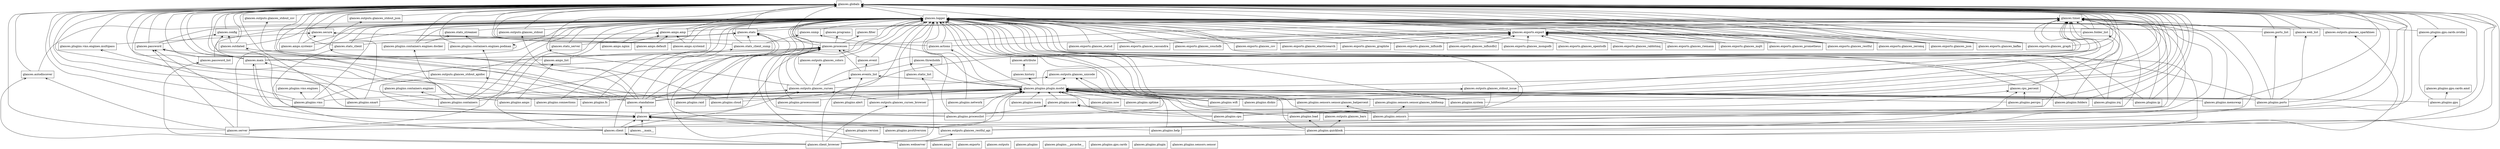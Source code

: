 digraph "packages_Glances" {
rankdir=BT
charset="utf-8"
"glances" [color="black", label=<glances>, shape="box", style="solid"];
"glances.__main__" [color="black", label=<glances.__main__>, shape="box", style="solid"];
"glances.actions" [color="black", label=<glances.actions>, shape="box", style="solid"];
"glances.amps" [color="black", label=<glances.amps>, shape="box", style="solid"];
"glances.amps.amp" [color="black", label=<glances.amps.amp>, shape="box", style="solid"];
"glances.amps.default" [color="black", label=<glances.amps.default>, shape="box", style="solid"];
"glances.amps.nginx" [color="black", label=<glances.amps.nginx>, shape="box", style="solid"];
"glances.amps.systemd" [color="black", label=<glances.amps.systemd>, shape="box", style="solid"];
"glances.amps.systemv" [color="black", label=<glances.amps.systemv>, shape="box", style="solid"];
"glances.amps_list" [color="black", label=<glances.amps_list>, shape="box", style="solid"];
"glances.attribute" [color="black", label=<glances.attribute>, shape="box", style="solid"];
"glances.autodiscover" [color="black", label=<glances.autodiscover>, shape="box", style="solid"];
"glances.client" [color="black", label=<glances.client>, shape="box", style="solid"];
"glances.client_browser" [color="black", label=<glances.client_browser>, shape="box", style="solid"];
"glances.config" [color="black", label=<glances.config>, shape="box", style="solid"];
"glances.cpu_percent" [color="black", label=<glances.cpu_percent>, shape="box", style="solid"];
"glances.event" [color="black", label=<glances.event>, shape="box", style="solid"];
"glances.events_list" [color="black", label=<glances.events_list>, shape="box", style="solid"];
"glances.exports" [color="black", label=<glances.exports>, shape="box", style="solid"];
"glances.exports.export" [color="black", label=<glances.exports.export>, shape="box", style="solid"];
"glances.exports.glances_cassandra" [color="black", label=<glances.exports.glances_cassandra>, shape="box", style="solid"];
"glances.exports.glances_couchdb" [color="black", label=<glances.exports.glances_couchdb>, shape="box", style="solid"];
"glances.exports.glances_csv" [color="black", label=<glances.exports.glances_csv>, shape="box", style="solid"];
"glances.exports.glances_elasticsearch" [color="black", label=<glances.exports.glances_elasticsearch>, shape="box", style="solid"];
"glances.exports.glances_graph" [color="black", label=<glances.exports.glances_graph>, shape="box", style="solid"];
"glances.exports.glances_graphite" [color="black", label=<glances.exports.glances_graphite>, shape="box", style="solid"];
"glances.exports.glances_influxdb" [color="black", label=<glances.exports.glances_influxdb>, shape="box", style="solid"];
"glances.exports.glances_influxdb2" [color="black", label=<glances.exports.glances_influxdb2>, shape="box", style="solid"];
"glances.exports.glances_json" [color="black", label=<glances.exports.glances_json>, shape="box", style="solid"];
"glances.exports.glances_kafka" [color="black", label=<glances.exports.glances_kafka>, shape="box", style="solid"];
"glances.exports.glances_mongodb" [color="black", label=<glances.exports.glances_mongodb>, shape="box", style="solid"];
"glances.exports.glances_mqtt" [color="black", label=<glances.exports.glances_mqtt>, shape="box", style="solid"];
"glances.exports.glances_opentsdb" [color="black", label=<glances.exports.glances_opentsdb>, shape="box", style="solid"];
"glances.exports.glances_prometheus" [color="black", label=<glances.exports.glances_prometheus>, shape="box", style="solid"];
"glances.exports.glances_rabbitmq" [color="black", label=<glances.exports.glances_rabbitmq>, shape="box", style="solid"];
"glances.exports.glances_restful" [color="black", label=<glances.exports.glances_restful>, shape="box", style="solid"];
"glances.exports.glances_riemann" [color="black", label=<glances.exports.glances_riemann>, shape="box", style="solid"];
"glances.exports.glances_statsd" [color="black", label=<glances.exports.glances_statsd>, shape="box", style="solid"];
"glances.exports.glances_zeromq" [color="black", label=<glances.exports.glances_zeromq>, shape="box", style="solid"];
"glances.filter" [color="black", label=<glances.filter>, shape="box", style="solid"];
"glances.folder_list" [color="black", label=<glances.folder_list>, shape="box", style="solid"];
"glances.globals" [color="black", label=<glances.globals>, shape="box", style="solid"];
"glances.history" [color="black", label=<glances.history>, shape="box", style="solid"];
"glances.logger" [color="black", label=<glances.logger>, shape="box", style="solid"];
"glances.main" [color="black", label=<glances.main>, shape="box", style="solid"];
"glances.outdated" [color="black", label=<glances.outdated>, shape="box", style="solid"];
"glances.outputs" [color="black", label=<glances.outputs>, shape="box", style="solid"];
"glances.outputs.glances_bars" [color="black", label=<glances.outputs.glances_bars>, shape="box", style="solid"];
"glances.outputs.glances_colors" [color="black", label=<glances.outputs.glances_colors>, shape="box", style="solid"];
"glances.outputs.glances_curses" [color="black", label=<glances.outputs.glances_curses>, shape="box", style="solid"];
"glances.outputs.glances_curses_browser" [color="black", label=<glances.outputs.glances_curses_browser>, shape="box", style="solid"];
"glances.outputs.glances_restful_api" [color="black", label=<glances.outputs.glances_restful_api>, shape="box", style="solid"];
"glances.outputs.glances_sparklines" [color="black", label=<glances.outputs.glances_sparklines>, shape="box", style="solid"];
"glances.outputs.glances_stdout" [color="black", label=<glances.outputs.glances_stdout>, shape="box", style="solid"];
"glances.outputs.glances_stdout_apidoc" [color="black", label=<glances.outputs.glances_stdout_apidoc>, shape="box", style="solid"];
"glances.outputs.glances_stdout_csv" [color="black", label=<glances.outputs.glances_stdout_csv>, shape="box", style="solid"];
"glances.outputs.glances_stdout_issue" [color="black", label=<glances.outputs.glances_stdout_issue>, shape="box", style="solid"];
"glances.outputs.glances_stdout_json" [color="black", label=<glances.outputs.glances_stdout_json>, shape="box", style="solid"];
"glances.outputs.glances_unicode" [color="black", label=<glances.outputs.glances_unicode>, shape="box", style="solid"];
"glances.password" [color="black", label=<glances.password>, shape="box", style="solid"];
"glances.password_list" [color="black", label=<glances.password_list>, shape="box", style="solid"];
"glances.plugins" [color="black", label=<glances.plugins>, shape="box", style="solid"];
"glances.plugins.__pycache__" [color="black", label=<glances.plugins.__pycache__>, shape="box", style="solid"];
"glances.plugins.alert" [color="black", label=<glances.plugins.alert>, shape="box", style="solid"];
"glances.plugins.amps" [color="black", label=<glances.plugins.amps>, shape="box", style="solid"];
"glances.plugins.cloud" [color="black", label=<glances.plugins.cloud>, shape="box", style="solid"];
"glances.plugins.connections" [color="black", label=<glances.plugins.connections>, shape="box", style="solid"];
"glances.plugins.containers" [color="black", label=<glances.plugins.containers>, shape="box", style="solid"];
"glances.plugins.containers.engines" [color="black", label=<glances.plugins.containers.engines>, shape="box", style="solid"];
"glances.plugins.containers.engines.docker" [color="black", label=<glances.plugins.containers.engines.docker>, shape="box", style="solid"];
"glances.plugins.containers.engines.podman" [color="black", label=<glances.plugins.containers.engines.podman>, shape="box", style="solid"];
"glances.plugins.core" [color="black", label=<glances.plugins.core>, shape="box", style="solid"];
"glances.plugins.cpu" [color="black", label=<glances.plugins.cpu>, shape="box", style="solid"];
"glances.plugins.diskio" [color="black", label=<glances.plugins.diskio>, shape="box", style="solid"];
"glances.plugins.folders" [color="black", label=<glances.plugins.folders>, shape="box", style="solid"];
"glances.plugins.fs" [color="black", label=<glances.plugins.fs>, shape="box", style="solid"];
"glances.plugins.gpu" [color="black", label=<glances.plugins.gpu>, shape="box", style="solid"];
"glances.plugins.gpu.cards" [color="black", label=<glances.plugins.gpu.cards>, shape="box", style="solid"];
"glances.plugins.gpu.cards.amd" [color="black", label=<glances.plugins.gpu.cards.amd>, shape="box", style="solid"];
"glances.plugins.gpu.cards.nvidia" [color="black", label=<glances.plugins.gpu.cards.nvidia>, shape="box", style="solid"];
"glances.plugins.help" [color="black", label=<glances.plugins.help>, shape="box", style="solid"];
"glances.plugins.ip" [color="black", label=<glances.plugins.ip>, shape="box", style="solid"];
"glances.plugins.irq" [color="black", label=<glances.plugins.irq>, shape="box", style="solid"];
"glances.plugins.load" [color="black", label=<glances.plugins.load>, shape="box", style="solid"];
"glances.plugins.mem" [color="black", label=<glances.plugins.mem>, shape="box", style="solid"];
"glances.plugins.memswap" [color="black", label=<glances.plugins.memswap>, shape="box", style="solid"];
"glances.plugins.network" [color="black", label=<glances.plugins.network>, shape="box", style="solid"];
"glances.plugins.now" [color="black", label=<glances.plugins.now>, shape="box", style="solid"];
"glances.plugins.percpu" [color="black", label=<glances.plugins.percpu>, shape="box", style="solid"];
"glances.plugins.plugin" [color="black", label=<glances.plugins.plugin>, shape="box", style="solid"];
"glances.plugins.plugin.model" [color="black", label=<glances.plugins.plugin.model>, shape="box", style="solid"];
"glances.plugins.ports" [color="black", label=<glances.plugins.ports>, shape="box", style="solid"];
"glances.plugins.processcount" [color="black", label=<glances.plugins.processcount>, shape="box", style="solid"];
"glances.plugins.processlist" [color="black", label=<glances.plugins.processlist>, shape="box", style="solid"];
"glances.plugins.psutilversion" [color="black", label=<glances.plugins.psutilversion>, shape="box", style="solid"];
"glances.plugins.quicklook" [color="black", label=<glances.plugins.quicklook>, shape="box", style="solid"];
"glances.plugins.raid" [color="black", label=<glances.plugins.raid>, shape="box", style="solid"];
"glances.plugins.sensors" [color="black", label=<glances.plugins.sensors>, shape="box", style="solid"];
"glances.plugins.sensors.sensor" [color="black", label=<glances.plugins.sensors.sensor>, shape="box", style="solid"];
"glances.plugins.sensors.sensor.glances_batpercent" [color="black", label=<glances.plugins.sensors.sensor.glances_batpercent>, shape="box", style="solid"];
"glances.plugins.sensors.sensor.glances_hddtemp" [color="black", label=<glances.plugins.sensors.sensor.glances_hddtemp>, shape="box", style="solid"];
"glances.plugins.smart" [color="black", label=<glances.plugins.smart>, shape="box", style="solid"];
"glances.plugins.system" [color="black", label=<glances.plugins.system>, shape="box", style="solid"];
"glances.plugins.uptime" [color="black", label=<glances.plugins.uptime>, shape="box", style="solid"];
"glances.plugins.version" [color="black", label=<glances.plugins.version>, shape="box", style="solid"];
"glances.plugins.vms" [color="black", label=<glances.plugins.vms>, shape="box", style="solid"];
"glances.plugins.vms.engines" [color="black", label=<glances.plugins.vms.engines>, shape="box", style="solid"];
"glances.plugins.vms.engines.multipass" [color="black", label=<glances.plugins.vms.engines.multipass>, shape="box", style="solid"];
"glances.plugins.wifi" [color="black", label=<glances.plugins.wifi>, shape="box", style="solid"];
"glances.ports_list" [color="black", label=<glances.ports_list>, shape="box", style="solid"];
"glances.processes" [color="black", label=<glances.processes>, shape="box", style="solid"];
"glances.programs" [color="black", label=<glances.programs>, shape="box", style="solid"];
"glances.secure" [color="black", label=<glances.secure>, shape="box", style="solid"];
"glances.server" [color="black", label=<glances.server>, shape="box", style="solid"];
"glances.snmp" [color="black", label=<glances.snmp>, shape="box", style="solid"];
"glances.standalone" [color="black", label=<glances.standalone>, shape="box", style="solid"];
"glances.static_list" [color="black", label=<glances.static_list>, shape="box", style="solid"];
"glances.stats" [color="black", label=<glances.stats>, shape="box", style="solid"];
"glances.stats_client" [color="black", label=<glances.stats_client>, shape="box", style="solid"];
"glances.stats_client_snmp" [color="black", label=<glances.stats_client_snmp>, shape="box", style="solid"];
"glances.stats_server" [color="black", label=<glances.stats_server>, shape="box", style="solid"];
"glances.stats_streamer" [color="black", label=<glances.stats_streamer>, shape="box", style="solid"];
"glances.thresholds" [color="black", label=<glances.thresholds>, shape="box", style="solid"];
"glances.timer" [color="black", label=<glances.timer>, shape="box", style="solid"];
"glances.web_list" [color="black", label=<glances.web_list>, shape="box", style="solid"];
"glances.webserver" [color="black", label=<glances.webserver>, shape="box", style="solid"];
"glances" -> "glances.logger" [arrowhead="open", arrowtail="none"];
"glances" -> "glances.main" [arrowhead="open", arrowtail="none"];
"glances" -> "glances.standalone" [arrowhead="open", arrowtail="none"];
"glances" -> "glances.timer" [arrowhead="open", arrowtail="none"];
"glances.__main__" -> "glances" [arrowhead="open", arrowtail="none"];
"glances.actions" -> "glances.logger" [arrowhead="open", arrowtail="none"];
"glances.actions" -> "glances.secure" [arrowhead="open", arrowtail="none"];
"glances.actions" -> "glances.timer" [arrowhead="open", arrowtail="none"];
"glances.amps.amp" -> "glances.globals" [arrowhead="open", arrowtail="none"];
"glances.amps.amp" -> "glances.logger" [arrowhead="open", arrowtail="none"];
"glances.amps.amp" -> "glances.timer" [arrowhead="open", arrowtail="none"];
"glances.amps.default" -> "glances.amps.amp" [arrowhead="open", arrowtail="none"];
"glances.amps.default" -> "glances.logger" [arrowhead="open", arrowtail="none"];
"glances.amps.default" -> "glances.secure" [arrowhead="open", arrowtail="none"];
"glances.amps.nginx" -> "glances.amps.amp" [arrowhead="open", arrowtail="none"];
"glances.amps.nginx" -> "glances.logger" [arrowhead="open", arrowtail="none"];
"glances.amps.systemd" -> "glances.amps.amp" [arrowhead="open", arrowtail="none"];
"glances.amps.systemd" -> "glances.globals" [arrowhead="open", arrowtail="none"];
"glances.amps.systemd" -> "glances.logger" [arrowhead="open", arrowtail="none"];
"glances.amps.systemv" -> "glances.amps.amp" [arrowhead="open", arrowtail="none"];
"glances.amps.systemv" -> "glances.globals" [arrowhead="open", arrowtail="none"];
"glances.amps.systemv" -> "glances.logger" [arrowhead="open", arrowtail="none"];
"glances.amps.systemv" -> "glances.secure" [arrowhead="open", arrowtail="none"];
"glances.amps_list" -> "glances.globals" [arrowhead="open", arrowtail="none"];
"glances.amps_list" -> "glances.logger" [arrowhead="open", arrowtail="none"];
"glances.amps_list" -> "glances.processes" [arrowhead="open", arrowtail="none"];
"glances.autodiscover" -> "glances.globals" [arrowhead="open", arrowtail="none"];
"glances.autodiscover" -> "glances.logger" [arrowhead="open", arrowtail="none"];
"glances.client" -> "glances" [arrowhead="open", arrowtail="none"];
"glances.client" -> "glances.globals" [arrowhead="open", arrowtail="none"];
"glances.client" -> "glances.logger" [arrowhead="open", arrowtail="none"];
"glances.client" -> "glances.outputs.glances_curses" [arrowhead="open", arrowtail="none"];
"glances.client" -> "glances.stats_client" [arrowhead="open", arrowtail="none"];
"glances.client" -> "glances.stats_client_snmp" [arrowhead="open", arrowtail="none"];
"glances.client" -> "glances.timer" [arrowhead="open", arrowtail="none"];
"glances.client_browser" -> "glances.autodiscover" [arrowhead="open", arrowtail="none"];
"glances.client_browser" -> "glances.client" [arrowhead="open", arrowtail="none"];
"glances.client_browser" -> "glances.globals" [arrowhead="open", arrowtail="none"];
"glances.client_browser" -> "glances.logger" [arrowhead="open", arrowtail="none"];
"glances.client_browser" -> "glances.outputs.glances_curses_browser" [arrowhead="open", arrowtail="none"];
"glances.client_browser" -> "glances.password_list" [arrowhead="open", arrowtail="none"];
"glances.client_browser" -> "glances.static_list" [arrowhead="open", arrowtail="none"];
"glances.config" -> "glances.globals" [arrowhead="open", arrowtail="none"];
"glances.config" -> "glances.logger" [arrowhead="open", arrowtail="none"];
"glances.cpu_percent" -> "glances.logger" [arrowhead="open", arrowtail="none"];
"glances.cpu_percent" -> "glances.timer" [arrowhead="open", arrowtail="none"];
"glances.event" -> "glances.logger" [arrowhead="open", arrowtail="none"];
"glances.event" -> "glances.processes" [arrowhead="open", arrowtail="none"];
"glances.events_list" -> "glances.event" [arrowhead="open", arrowtail="none"];
"glances.events_list" -> "glances.processes" [arrowhead="open", arrowtail="none"];
"glances.events_list" -> "glances.thresholds" [arrowhead="open", arrowtail="none"];
"glances.exports.export" -> "glances.globals" [arrowhead="open", arrowtail="none"];
"glances.exports.export" -> "glances.logger" [arrowhead="open", arrowtail="none"];
"glances.exports.export" -> "glances.timer" [arrowhead="open", arrowtail="none"];
"glances.exports.glances_cassandra" -> "glances.exports.export" [arrowhead="open", arrowtail="none"];
"glances.exports.glances_cassandra" -> "glances.logger" [arrowhead="open", arrowtail="none"];
"glances.exports.glances_couchdb" -> "glances.exports.export" [arrowhead="open", arrowtail="none"];
"glances.exports.glances_couchdb" -> "glances.logger" [arrowhead="open", arrowtail="none"];
"glances.exports.glances_csv" -> "glances.exports.export" [arrowhead="open", arrowtail="none"];
"glances.exports.glances_csv" -> "glances.logger" [arrowhead="open", arrowtail="none"];
"glances.exports.glances_elasticsearch" -> "glances.exports.export" [arrowhead="open", arrowtail="none"];
"glances.exports.glances_elasticsearch" -> "glances.logger" [arrowhead="open", arrowtail="none"];
"glances.exports.glances_graph" -> "glances.exports.export" [arrowhead="open", arrowtail="none"];
"glances.exports.glances_graph" -> "glances.globals" [arrowhead="open", arrowtail="none"];
"glances.exports.glances_graph" -> "glances.logger" [arrowhead="open", arrowtail="none"];
"glances.exports.glances_graph" -> "glances.timer" [arrowhead="open", arrowtail="none"];
"glances.exports.glances_graphite" -> "glances.exports.export" [arrowhead="open", arrowtail="none"];
"glances.exports.glances_graphite" -> "glances.logger" [arrowhead="open", arrowtail="none"];
"glances.exports.glances_influxdb" -> "glances.exports.export" [arrowhead="open", arrowtail="none"];
"glances.exports.glances_influxdb" -> "glances.logger" [arrowhead="open", arrowtail="none"];
"glances.exports.glances_influxdb2" -> "glances.exports.export" [arrowhead="open", arrowtail="none"];
"glances.exports.glances_influxdb2" -> "glances.logger" [arrowhead="open", arrowtail="none"];
"glances.exports.glances_json" -> "glances.exports.export" [arrowhead="open", arrowtail="none"];
"glances.exports.glances_json" -> "glances.globals" [arrowhead="open", arrowtail="none"];
"glances.exports.glances_json" -> "glances.logger" [arrowhead="open", arrowtail="none"];
"glances.exports.glances_kafka" -> "glances.exports.export" [arrowhead="open", arrowtail="none"];
"glances.exports.glances_kafka" -> "glances.globals" [arrowhead="open", arrowtail="none"];
"glances.exports.glances_kafka" -> "glances.logger" [arrowhead="open", arrowtail="none"];
"glances.exports.glances_mongodb" -> "glances.exports.export" [arrowhead="open", arrowtail="none"];
"glances.exports.glances_mongodb" -> "glances.logger" [arrowhead="open", arrowtail="none"];
"glances.exports.glances_mqtt" -> "glances.exports.export" [arrowhead="open", arrowtail="none"];
"glances.exports.glances_mqtt" -> "glances.globals" [arrowhead="open", arrowtail="none"];
"glances.exports.glances_mqtt" -> "glances.logger" [arrowhead="open", arrowtail="none"];
"glances.exports.glances_opentsdb" -> "glances.exports.export" [arrowhead="open", arrowtail="none"];
"glances.exports.glances_opentsdb" -> "glances.logger" [arrowhead="open", arrowtail="none"];
"glances.exports.glances_prometheus" -> "glances.exports.export" [arrowhead="open", arrowtail="none"];
"glances.exports.glances_prometheus" -> "glances.globals" [arrowhead="open", arrowtail="none"];
"glances.exports.glances_prometheus" -> "glances.logger" [arrowhead="open", arrowtail="none"];
"glances.exports.glances_rabbitmq" -> "glances.exports.export" [arrowhead="open", arrowtail="none"];
"glances.exports.glances_rabbitmq" -> "glances.logger" [arrowhead="open", arrowtail="none"];
"glances.exports.glances_restful" -> "glances.exports.export" [arrowhead="open", arrowtail="none"];
"glances.exports.glances_restful" -> "glances.globals" [arrowhead="open", arrowtail="none"];
"glances.exports.glances_restful" -> "glances.logger" [arrowhead="open", arrowtail="none"];
"glances.exports.glances_riemann" -> "glances.exports.export" [arrowhead="open", arrowtail="none"];
"glances.exports.glances_riemann" -> "glances.logger" [arrowhead="open", arrowtail="none"];
"glances.exports.glances_statsd" -> "glances.exports.export" [arrowhead="open", arrowtail="none"];
"glances.exports.glances_statsd" -> "glances.logger" [arrowhead="open", arrowtail="none"];
"glances.exports.glances_zeromq" -> "glances.exports.export" [arrowhead="open", arrowtail="none"];
"glances.exports.glances_zeromq" -> "glances.globals" [arrowhead="open", arrowtail="none"];
"glances.exports.glances_zeromq" -> "glances.logger" [arrowhead="open", arrowtail="none"];
"glances.filter" -> "glances.logger" [arrowhead="open", arrowtail="none"];
"glances.folder_list" -> "glances.globals" [arrowhead="open", arrowtail="none"];
"glances.folder_list" -> "glances.logger" [arrowhead="open", arrowtail="none"];
"glances.folder_list" -> "glances.timer" [arrowhead="open", arrowtail="none"];
"glances.history" -> "glances.attribute" [arrowhead="open", arrowtail="none"];
"glances.logger" -> "glances.globals" [arrowhead="open", arrowtail="none"];
"glances.main" -> "glances" [arrowhead="open", arrowtail="none"];
"glances.main" -> "glances.config" [arrowhead="open", arrowtail="none"];
"glances.main" -> "glances.globals" [arrowhead="open", arrowtail="none"];
"glances.main" -> "glances.logger" [arrowhead="open", arrowtail="none"];
"glances.main" -> "glances.password" [arrowhead="open", arrowtail="none"];
"glances.main" -> "glances.processes" [arrowhead="open", arrowtail="none"];
"glances.outdated" -> "glances" [arrowhead="open", arrowtail="none"];
"glances.outdated" -> "glances.config" [arrowhead="open", arrowtail="none"];
"glances.outdated" -> "glances.globals" [arrowhead="open", arrowtail="none"];
"glances.outdated" -> "glances.logger" [arrowhead="open", arrowtail="none"];
"glances.outputs.glances_colors" -> "glances.logger" [arrowhead="open", arrowtail="none"];
"glances.outputs.glances_curses" -> "glances.events_list" [arrowhead="open", arrowtail="none"];
"glances.outputs.glances_curses" -> "glances.globals" [arrowhead="open", arrowtail="none"];
"glances.outputs.glances_curses" -> "glances.logger" [arrowhead="open", arrowtail="none"];
"glances.outputs.glances_curses" -> "glances.outputs.glances_colors" [arrowhead="open", arrowtail="none"];
"glances.outputs.glances_curses" -> "glances.outputs.glances_unicode" [arrowhead="open", arrowtail="none"];
"glances.outputs.glances_curses" -> "glances.processes" [arrowhead="open", arrowtail="none"];
"glances.outputs.glances_curses" -> "glances.timer" [arrowhead="open", arrowtail="none"];
"glances.outputs.glances_curses_browser" -> "glances.logger" [arrowhead="open", arrowtail="none"];
"glances.outputs.glances_curses_browser" -> "glances.outputs.glances_curses" [arrowhead="open", arrowtail="none"];
"glances.outputs.glances_curses_browser" -> "glances.timer" [arrowhead="open", arrowtail="none"];
"glances.outputs.glances_restful_api" -> "glances" [arrowhead="open", arrowtail="none"];
"glances.outputs.glances_restful_api" -> "glances.globals" [arrowhead="open", arrowtail="none"];
"glances.outputs.glances_restful_api" -> "glances.logger" [arrowhead="open", arrowtail="none"];
"glances.outputs.glances_restful_api" -> "glances.password" [arrowhead="open", arrowtail="none"];
"glances.outputs.glances_restful_api" -> "glances.stats" [arrowhead="open", arrowtail="none"];
"glances.outputs.glances_restful_api" -> "glances.timer" [arrowhead="open", arrowtail="none"];
"glances.outputs.glances_sparklines" -> "glances.globals" [arrowhead="open", arrowtail="none"];
"glances.outputs.glances_sparklines" -> "glances.logger" [arrowhead="open", arrowtail="none"];
"glances.outputs.glances_stdout" -> "glances.globals" [arrowhead="open", arrowtail="none"];
"glances.outputs.glances_stdout" -> "glances.logger" [arrowhead="open", arrowtail="none"];
"glances.outputs.glances_stdout_apidoc" -> "glances" [arrowhead="open", arrowtail="none"];
"glances.outputs.glances_stdout_apidoc" -> "glances.globals" [arrowhead="open", arrowtail="none"];
"glances.outputs.glances_stdout_apidoc" -> "glances.logger" [arrowhead="open", arrowtail="none"];
"glances.outputs.glances_stdout_csv" -> "glances.globals" [arrowhead="open", arrowtail="none"];
"glances.outputs.glances_stdout_issue" -> "glances" [arrowhead="open", arrowtail="none"];
"glances.outputs.glances_stdout_issue" -> "glances.timer" [arrowhead="open", arrowtail="none"];
"glances.outputs.glances_stdout_json" -> "glances.globals" [arrowhead="open", arrowtail="none"];
"glances.password" -> "glances.config" [arrowhead="open", arrowtail="none"];
"glances.password" -> "glances.globals" [arrowhead="open", arrowtail="none"];
"glances.password" -> "glances.logger" [arrowhead="open", arrowtail="none"];
"glances.password_list" -> "glances.logger" [arrowhead="open", arrowtail="none"];
"glances.password_list" -> "glances.password" [arrowhead="open", arrowtail="none"];
"glances.plugins.alert" -> "glances.events_list" [arrowhead="open", arrowtail="none"];
"glances.plugins.alert" -> "glances.plugins.plugin.model" [arrowhead="open", arrowtail="none"];
"glances.plugins.amps" -> "glances.amps_list" [arrowhead="open", arrowtail="none"];
"glances.plugins.amps" -> "glances.globals" [arrowhead="open", arrowtail="none"];
"glances.plugins.amps" -> "glances.plugins.plugin.model" [arrowhead="open", arrowtail="none"];
"glances.plugins.cloud" -> "glances.globals" [arrowhead="open", arrowtail="none"];
"glances.plugins.cloud" -> "glances.logger" [arrowhead="open", arrowtail="none"];
"glances.plugins.cloud" -> "glances.plugins.plugin.model" [arrowhead="open", arrowtail="none"];
"glances.plugins.connections" -> "glances.globals" [arrowhead="open", arrowtail="none"];
"glances.plugins.connections" -> "glances.logger" [arrowhead="open", arrowtail="none"];
"glances.plugins.connections" -> "glances.plugins.plugin.model" [arrowhead="open", arrowtail="none"];
"glances.plugins.containers" -> "glances.globals" [arrowhead="open", arrowtail="none"];
"glances.plugins.containers" -> "glances.logger" [arrowhead="open", arrowtail="none"];
"glances.plugins.containers" -> "glances.plugins.containers.engines" [arrowhead="open", arrowtail="none"];
"glances.plugins.containers" -> "glances.plugins.containers.engines.docker" [arrowhead="open", arrowtail="none"];
"glances.plugins.containers" -> "glances.plugins.containers.engines.podman" [arrowhead="open", arrowtail="none"];
"glances.plugins.containers" -> "glances.plugins.plugin.model" [arrowhead="open", arrowtail="none"];
"glances.plugins.containers" -> "glances.processes" [arrowhead="open", arrowtail="none"];
"glances.plugins.containers.engines.docker" -> "glances.globals" [arrowhead="open", arrowtail="none"];
"glances.plugins.containers.engines.docker" -> "glances.logger" [arrowhead="open", arrowtail="none"];
"glances.plugins.containers.engines.docker" -> "glances.stats_streamer" [arrowhead="open", arrowtail="none"];
"glances.plugins.containers.engines.podman" -> "glances.globals" [arrowhead="open", arrowtail="none"];
"glances.plugins.containers.engines.podman" -> "glances.logger" [arrowhead="open", arrowtail="none"];
"glances.plugins.containers.engines.podman" -> "glances.plugins.containers.engines.podman" [arrowhead="open", arrowtail="none"];
"glances.plugins.containers.engines.podman" -> "glances.stats_streamer" [arrowhead="open", arrowtail="none"];
"glances.plugins.core" -> "glances.plugins.plugin.model" [arrowhead="open", arrowtail="none"];
"glances.plugins.cpu" -> "glances.cpu_percent" [arrowhead="open", arrowtail="none"];
"glances.plugins.cpu" -> "glances.globals" [arrowhead="open", arrowtail="none"];
"glances.plugins.cpu" -> "glances.plugins.core" [arrowhead="open", arrowtail="none"];
"glances.plugins.cpu" -> "glances.plugins.plugin.model" [arrowhead="open", arrowtail="none"];
"glances.plugins.diskio" -> "glances.globals" [arrowhead="open", arrowtail="none"];
"glances.plugins.diskio" -> "glances.logger" [arrowhead="open", arrowtail="none"];
"glances.plugins.diskio" -> "glances.plugins.plugin.model" [arrowhead="open", arrowtail="none"];
"glances.plugins.folders" -> "glances.folder_list" [arrowhead="open", arrowtail="none"];
"glances.plugins.folders" -> "glances.globals" [arrowhead="open", arrowtail="none"];
"glances.plugins.folders" -> "glances.logger" [arrowhead="open", arrowtail="none"];
"glances.plugins.folders" -> "glances.plugins.plugin.model" [arrowhead="open", arrowtail="none"];
"glances.plugins.fs" -> "glances.globals" [arrowhead="open", arrowtail="none"];
"glances.plugins.fs" -> "glances.logger" [arrowhead="open", arrowtail="none"];
"glances.plugins.fs" -> "glances.plugins.plugin.model" [arrowhead="open", arrowtail="none"];
"glances.plugins.gpu" -> "glances.globals" [arrowhead="open", arrowtail="none"];
"glances.plugins.gpu" -> "glances.plugins.gpu.cards.amd" [arrowhead="open", arrowtail="none"];
"glances.plugins.gpu" -> "glances.plugins.gpu.cards.nvidia" [arrowhead="open", arrowtail="none"];
"glances.plugins.gpu" -> "glances.plugins.plugin.model" [arrowhead="open", arrowtail="none"];
"glances.plugins.gpu.cards.nvidia" -> "glances.globals" [arrowhead="open", arrowtail="none"];
"glances.plugins.gpu.cards.nvidia" -> "glances.logger" [arrowhead="open", arrowtail="none"];
"glances.plugins.help" -> "glances" [arrowhead="open", arrowtail="none"];
"glances.plugins.help" -> "glances.globals" [arrowhead="open", arrowtail="none"];
"glances.plugins.help" -> "glances.plugins.plugin.model" [arrowhead="open", arrowtail="none"];
"glances.plugins.ip" -> "glances.globals" [arrowhead="open", arrowtail="none"];
"glances.plugins.ip" -> "glances.logger" [arrowhead="open", arrowtail="none"];
"glances.plugins.ip" -> "glances.plugins.plugin.model" [arrowhead="open", arrowtail="none"];
"glances.plugins.ip" -> "glances.timer" [arrowhead="open", arrowtail="none"];
"glances.plugins.irq" -> "glances.globals" [arrowhead="open", arrowtail="none"];
"glances.plugins.irq" -> "glances.logger" [arrowhead="open", arrowtail="none"];
"glances.plugins.irq" -> "glances.plugins.plugin.model" [arrowhead="open", arrowtail="none"];
"glances.plugins.irq" -> "glances.timer" [arrowhead="open", arrowtail="none"];
"glances.plugins.load" -> "glances.globals" [arrowhead="open", arrowtail="none"];
"glances.plugins.load" -> "glances.logger" [arrowhead="open", arrowtail="none"];
"glances.plugins.load" -> "glances.plugins.core" [arrowhead="open", arrowtail="none"];
"glances.plugins.load" -> "glances.plugins.plugin.model" [arrowhead="open", arrowtail="none"];
"glances.plugins.mem" -> "glances.plugins.plugin.model" [arrowhead="open", arrowtail="none"];
"glances.plugins.memswap" -> "glances.globals" [arrowhead="open", arrowtail="none"];
"glances.plugins.memswap" -> "glances.plugins.plugin.model" [arrowhead="open", arrowtail="none"];
"glances.plugins.memswap" -> "glances.timer" [arrowhead="open", arrowtail="none"];
"glances.plugins.network" -> "glances.logger" [arrowhead="open", arrowtail="none"];
"glances.plugins.network" -> "glances.plugins.plugin.model" [arrowhead="open", arrowtail="none"];
"glances.plugins.now" -> "glances.plugins.plugin.model" [arrowhead="open", arrowtail="none"];
"glances.plugins.percpu" -> "glances.cpu_percent" [arrowhead="open", arrowtail="none"];
"glances.plugins.percpu" -> "glances.globals" [arrowhead="open", arrowtail="none"];
"glances.plugins.percpu" -> "glances.plugins.plugin.model" [arrowhead="open", arrowtail="none"];
"glances.plugins.plugin.model" -> "glances.actions" [arrowhead="open", arrowtail="none"];
"glances.plugins.plugin.model" -> "glances.events_list" [arrowhead="open", arrowtail="none"];
"glances.plugins.plugin.model" -> "glances.globals" [arrowhead="open", arrowtail="none"];
"glances.plugins.plugin.model" -> "glances.history" [arrowhead="open", arrowtail="none"];
"glances.plugins.plugin.model" -> "glances.logger" [arrowhead="open", arrowtail="none"];
"glances.plugins.plugin.model" -> "glances.outputs.glances_unicode" [arrowhead="open", arrowtail="none"];
"glances.plugins.plugin.model" -> "glances.snmp" [arrowhead="open", arrowtail="none"];
"glances.plugins.plugin.model" -> "glances.thresholds" [arrowhead="open", arrowtail="none"];
"glances.plugins.plugin.model" -> "glances.timer" [arrowhead="open", arrowtail="none"];
"glances.plugins.ports" -> "glances.globals" [arrowhead="open", arrowtail="none"];
"glances.plugins.ports" -> "glances.logger" [arrowhead="open", arrowtail="none"];
"glances.plugins.ports" -> "glances.plugins.plugin.model" [arrowhead="open", arrowtail="none"];
"glances.plugins.ports" -> "glances.ports_list" [arrowhead="open", arrowtail="none"];
"glances.plugins.ports" -> "glances.timer" [arrowhead="open", arrowtail="none"];
"glances.plugins.ports" -> "glances.web_list" [arrowhead="open", arrowtail="none"];
"glances.plugins.processcount" -> "glances.plugins.plugin.model" [arrowhead="open", arrowtail="none"];
"glances.plugins.processcount" -> "glances.processes" [arrowhead="open", arrowtail="none"];
"glances.plugins.processlist" -> "glances.globals" [arrowhead="open", arrowtail="none"];
"glances.plugins.processlist" -> "glances.logger" [arrowhead="open", arrowtail="none"];
"glances.plugins.processlist" -> "glances.outputs.glances_unicode" [arrowhead="open", arrowtail="none"];
"glances.plugins.processlist" -> "glances.plugins.core" [arrowhead="open", arrowtail="none"];
"glances.plugins.processlist" -> "glances.plugins.plugin.model" [arrowhead="open", arrowtail="none"];
"glances.plugins.processlist" -> "glances.processes" [arrowhead="open", arrowtail="none"];
"glances.plugins.psutilversion" -> "glances" [arrowhead="open", arrowtail="none"];
"glances.plugins.psutilversion" -> "glances.plugins.plugin.model" [arrowhead="open", arrowtail="none"];
"glances.plugins.quicklook" -> "glances.cpu_percent" [arrowhead="open", arrowtail="none"];
"glances.plugins.quicklook" -> "glances.logger" [arrowhead="open", arrowtail="none"];
"glances.plugins.quicklook" -> "glances.outputs.glances_bars" [arrowhead="open", arrowtail="none"];
"glances.plugins.quicklook" -> "glances.outputs.glances_sparklines" [arrowhead="open", arrowtail="none"];
"glances.plugins.quicklook" -> "glances.plugins.load" [arrowhead="open", arrowtail="none"];
"glances.plugins.quicklook" -> "glances.plugins.plugin.model" [arrowhead="open", arrowtail="none"];
"glances.plugins.raid" -> "glances.globals" [arrowhead="open", arrowtail="none"];
"glances.plugins.raid" -> "glances.logger" [arrowhead="open", arrowtail="none"];
"glances.plugins.raid" -> "glances.plugins.plugin.model" [arrowhead="open", arrowtail="none"];
"glances.plugins.sensors" -> "glances.globals" [arrowhead="open", arrowtail="none"];
"glances.plugins.sensors" -> "glances.logger" [arrowhead="open", arrowtail="none"];
"glances.plugins.sensors" -> "glances.outputs.glances_unicode" [arrowhead="open", arrowtail="none"];
"glances.plugins.sensors" -> "glances.plugins.plugin.model" [arrowhead="open", arrowtail="none"];
"glances.plugins.sensors" -> "glances.plugins.sensors.sensor.glances_batpercent" [arrowhead="open", arrowtail="none"];
"glances.plugins.sensors" -> "glances.plugins.sensors.sensor.glances_hddtemp" [arrowhead="open", arrowtail="none"];
"glances.plugins.sensors" -> "glances.timer" [arrowhead="open", arrowtail="none"];
"glances.plugins.sensors.sensor.glances_batpercent" -> "glances.globals" [arrowhead="open", arrowtail="none"];
"glances.plugins.sensors.sensor.glances_batpercent" -> "glances.logger" [arrowhead="open", arrowtail="none"];
"glances.plugins.sensors.sensor.glances_batpercent" -> "glances.plugins.plugin.model" [arrowhead="open", arrowtail="none"];
"glances.plugins.sensors.sensor.glances_hddtemp" -> "glances.globals" [arrowhead="open", arrowtail="none"];
"glances.plugins.sensors.sensor.glances_hddtemp" -> "glances.logger" [arrowhead="open", arrowtail="none"];
"glances.plugins.sensors.sensor.glances_hddtemp" -> "glances.plugins.plugin.model" [arrowhead="open", arrowtail="none"];
"glances.plugins.smart" -> "glances.globals" [arrowhead="open", arrowtail="none"];
"glances.plugins.smart" -> "glances.logger" [arrowhead="open", arrowtail="none"];
"glances.plugins.smart" -> "glances.main" [arrowhead="open", arrowtail="none"];
"glances.plugins.smart" -> "glances.plugins.plugin.model" [arrowhead="open", arrowtail="none"];
"glances.plugins.system" -> "glances.globals" [arrowhead="open", arrowtail="none"];
"glances.plugins.system" -> "glances.logger" [arrowhead="open", arrowtail="none"];
"glances.plugins.system" -> "glances.plugins.plugin.model" [arrowhead="open", arrowtail="none"];
"glances.plugins.uptime" -> "glances.plugins.plugin.model" [arrowhead="open", arrowtail="none"];
"glances.plugins.version" -> "glances" [arrowhead="open", arrowtail="none"];
"glances.plugins.version" -> "glances.plugins.plugin.model" [arrowhead="open", arrowtail="none"];
"glances.plugins.vms" -> "glances.globals" [arrowhead="open", arrowtail="none"];
"glances.plugins.vms" -> "glances.logger" [arrowhead="open", arrowtail="none"];
"glances.plugins.vms" -> "glances.plugins.plugin.model" [arrowhead="open", arrowtail="none"];
"glances.plugins.vms" -> "glances.plugins.vms.engines" [arrowhead="open", arrowtail="none"];
"glances.plugins.vms" -> "glances.plugins.vms.engines.multipass" [arrowhead="open", arrowtail="none"];
"glances.plugins.vms" -> "glances.processes" [arrowhead="open", arrowtail="none"];
"glances.plugins.vms.engines.multipass" -> "glances.globals" [arrowhead="open", arrowtail="none"];
"glances.plugins.vms.engines.multipass" -> "glances.secure" [arrowhead="open", arrowtail="none"];
"glances.plugins.wifi" -> "glances.globals" [arrowhead="open", arrowtail="none"];
"glances.plugins.wifi" -> "glances.logger" [arrowhead="open", arrowtail="none"];
"glances.plugins.wifi" -> "glances.plugins.plugin.model" [arrowhead="open", arrowtail="none"];
"glances.ports_list" -> "glances.globals" [arrowhead="open", arrowtail="none"];
"glances.ports_list" -> "glances.logger" [arrowhead="open", arrowtail="none"];
"glances.processes" -> "glances.filter" [arrowhead="open", arrowtail="none"];
"glances.processes" -> "glances.globals" [arrowhead="open", arrowtail="none"];
"glances.processes" -> "glances.logger" [arrowhead="open", arrowtail="none"];
"glances.processes" -> "glances.programs" [arrowhead="open", arrowtail="none"];
"glances.processes" -> "glances.timer" [arrowhead="open", arrowtail="none"];
"glances.secure" -> "glances.globals" [arrowhead="open", arrowtail="none"];
"glances.server" -> "glances" [arrowhead="open", arrowtail="none"];
"glances.server" -> "glances.autodiscover" [arrowhead="open", arrowtail="none"];
"glances.server" -> "glances.globals" [arrowhead="open", arrowtail="none"];
"glances.server" -> "glances.logger" [arrowhead="open", arrowtail="none"];
"glances.server" -> "glances.password" [arrowhead="open", arrowtail="none"];
"glances.server" -> "glances.stats_server" [arrowhead="open", arrowtail="none"];
"glances.server" -> "glances.timer" [arrowhead="open", arrowtail="none"];
"glances.snmp" -> "glances.logger" [arrowhead="open", arrowtail="none"];
"glances.standalone" -> "glances.globals" [arrowhead="open", arrowtail="none"];
"glances.standalone" -> "glances.logger" [arrowhead="open", arrowtail="none"];
"glances.standalone" -> "glances.outdated" [arrowhead="open", arrowtail="none"];
"glances.standalone" -> "glances.outputs.glances_curses" [arrowhead="open", arrowtail="none"];
"glances.standalone" -> "glances.outputs.glances_stdout" [arrowhead="open", arrowtail="none"];
"glances.standalone" -> "glances.outputs.glances_stdout_apidoc" [arrowhead="open", arrowtail="none"];
"glances.standalone" -> "glances.outputs.glances_stdout_csv" [arrowhead="open", arrowtail="none"];
"glances.standalone" -> "glances.outputs.glances_stdout_issue" [arrowhead="open", arrowtail="none"];
"glances.standalone" -> "glances.outputs.glances_stdout_json" [arrowhead="open", arrowtail="none"];
"glances.standalone" -> "glances.processes" [arrowhead="open", arrowtail="none"];
"glances.standalone" -> "glances.stats" [arrowhead="open", arrowtail="none"];
"glances.standalone" -> "glances.timer" [arrowhead="open", arrowtail="none"];
"glances.static_list" -> "glances.logger" [arrowhead="open", arrowtail="none"];
"glances.stats" -> "glances.globals" [arrowhead="open", arrowtail="none"];
"glances.stats" -> "glances.logger" [arrowhead="open", arrowtail="none"];
"glances.stats" -> "glances.timer" [arrowhead="open", arrowtail="none"];
"glances.stats_client" -> "glances.globals" [arrowhead="open", arrowtail="none"];
"glances.stats_client" -> "glances.logger" [arrowhead="open", arrowtail="none"];
"glances.stats_client" -> "glances.stats" [arrowhead="open", arrowtail="none"];
"glances.stats_client_snmp" -> "glances.globals" [arrowhead="open", arrowtail="none"];
"glances.stats_client_snmp" -> "glances.logger" [arrowhead="open", arrowtail="none"];
"glances.stats_client_snmp" -> "glances.snmp" [arrowhead="open", arrowtail="none"];
"glances.stats_client_snmp" -> "glances.stats" [arrowhead="open", arrowtail="none"];
"glances.stats_server" -> "glances.logger" [arrowhead="open", arrowtail="none"];
"glances.stats_server" -> "glances.stats" [arrowhead="open", arrowtail="none"];
"glances.stats_streamer" -> "glances.logger" [arrowhead="open", arrowtail="none"];
"glances.web_list" -> "glances.globals" [arrowhead="open", arrowtail="none"];
"glances.web_list" -> "glances.logger" [arrowhead="open", arrowtail="none"];
"glances.webserver" -> "glances.globals" [arrowhead="open", arrowtail="none"];
"glances.webserver" -> "glances.outputs.glances_restful_api" [arrowhead="open", arrowtail="none"];
"glances.webserver" -> "glances.processes" [arrowhead="open", arrowtail="none"];
"glances.webserver" -> "glances.stats" [arrowhead="open", arrowtail="none"];
}
